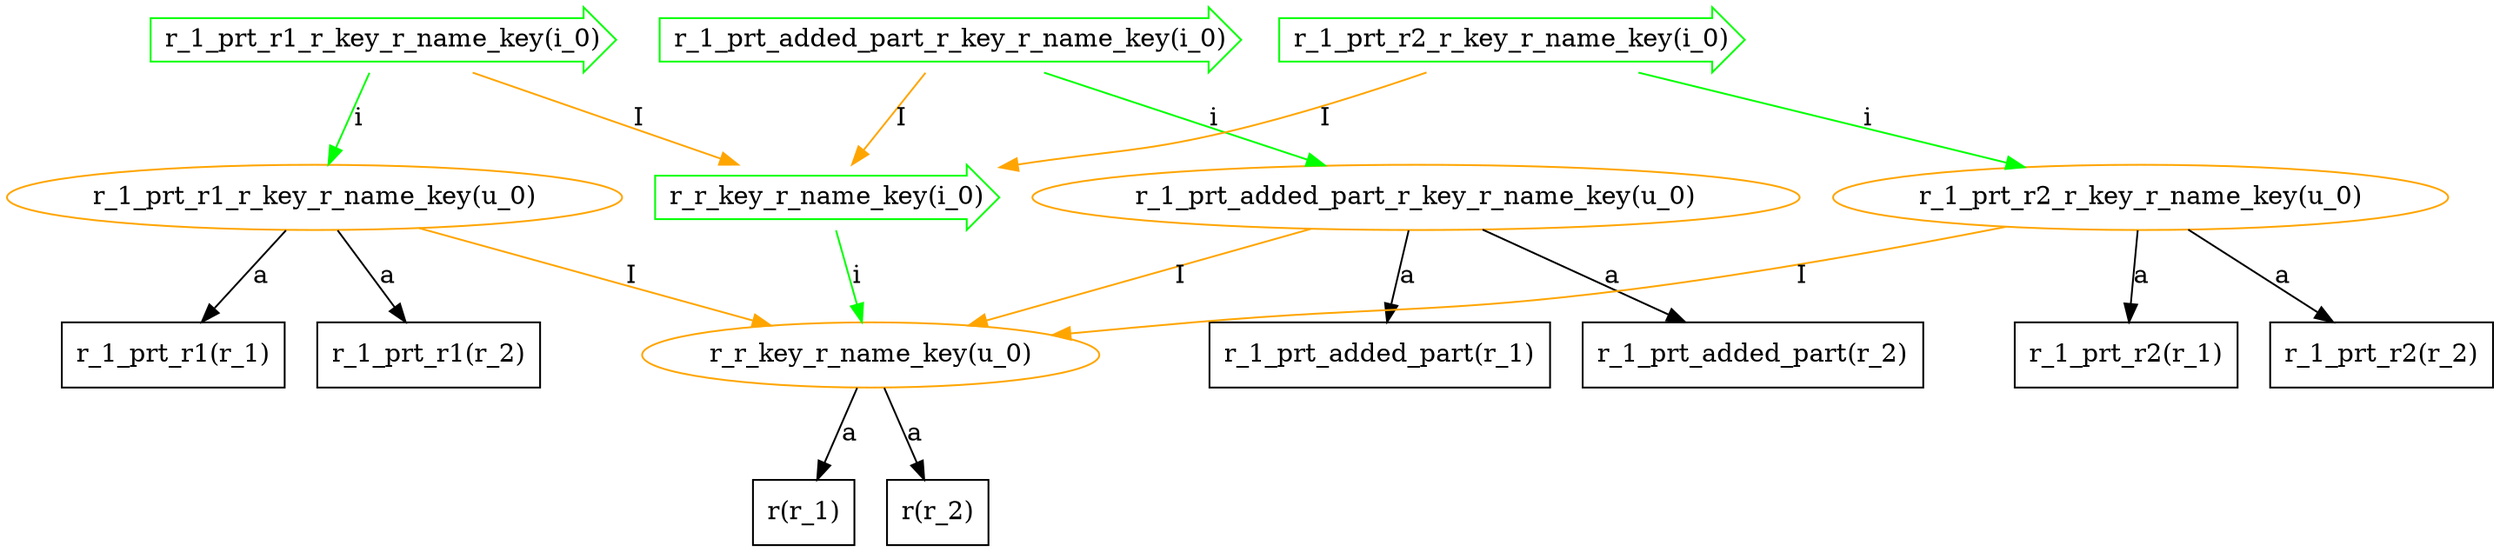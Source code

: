 // pg_depends
digraph {
	"r_1_prt_r1_r_key_r_name_key(i_0)" [color=green shape=rarrow]
	"r_r_key_r_name_key(i_0)" [color=green shape=rarrow]
	"r_1_prt_r1_r_key_r_name_key(i_0)" -> "r_r_key_r_name_key(i_0)" [label=I color=orange]
	"r_1_prt_added_part_r_key_r_name_key(i_0)" [color=green shape=rarrow]
	"r_r_key_r_name_key(i_0)" [color=green shape=rarrow]
	"r_1_prt_added_part_r_key_r_name_key(i_0)" -> "r_r_key_r_name_key(i_0)" [label=I color=orange]
	"r_1_prt_r2_r_key_r_name_key(i_0)" [color=green shape=rarrow]
	"r_r_key_r_name_key(i_0)" [color=green shape=rarrow]
	"r_1_prt_r2_r_key_r_name_key(i_0)" -> "r_r_key_r_name_key(i_0)" [label=I color=orange]
	"r_r_key_r_name_key(i_0)" [color=green shape=rarrow]
	"r_r_key_r_name_key(u_0)" [color=orange shape=ellipse]
	"r_r_key_r_name_key(i_0)" -> "r_r_key_r_name_key(u_0)" [label=i color=green]
	"r_1_prt_r1_r_key_r_name_key(i_0)" [color=green shape=rarrow]
	"r_1_prt_r1_r_key_r_name_key(u_0)" [color=orange shape=ellipse]
	"r_1_prt_r1_r_key_r_name_key(i_0)" -> "r_1_prt_r1_r_key_r_name_key(u_0)" [label=i color=green]
	"r_1_prt_added_part_r_key_r_name_key(i_0)" [color=green shape=rarrow]
	"r_1_prt_added_part_r_key_r_name_key(u_0)" [color=orange shape=ellipse]
	"r_1_prt_added_part_r_key_r_name_key(i_0)" -> "r_1_prt_added_part_r_key_r_name_key(u_0)" [label=i color=green]
	"r_1_prt_r2_r_key_r_name_key(i_0)" [color=green shape=rarrow]
	"r_1_prt_r2_r_key_r_name_key(u_0)" [color=orange shape=ellipse]
	"r_1_prt_r2_r_key_r_name_key(i_0)" -> "r_1_prt_r2_r_key_r_name_key(u_0)" [label=i color=green]
	"r_1_prt_added_part_r_key_r_name_key(u_0)" [color=orange shape=ellipse]
	"r_1_prt_added_part(r_2)" [color=black shape=rectangle]
	"r_1_prt_added_part_r_key_r_name_key(u_0)" -> "r_1_prt_added_part(r_2)" [label=a color=black]
	"r_r_key_r_name_key(u_0)" [color=orange shape=ellipse]
	"r(r_1)" [color=black shape=rectangle]
	"r_r_key_r_name_key(u_0)" -> "r(r_1)" [label=a color=black]
	"r_r_key_r_name_key(u_0)" [color=orange shape=ellipse]
	"r(r_2)" [color=black shape=rectangle]
	"r_r_key_r_name_key(u_0)" -> "r(r_2)" [label=a color=black]
	"r_1_prt_r1_r_key_r_name_key(u_0)" [color=orange shape=ellipse]
	"r_1_prt_r1(r_1)" [color=black shape=rectangle]
	"r_1_prt_r1_r_key_r_name_key(u_0)" -> "r_1_prt_r1(r_1)" [label=a color=black]
	"r_1_prt_added_part_r_key_r_name_key(u_0)" [color=orange shape=ellipse]
	"r_1_prt_added_part(r_1)" [color=black shape=rectangle]
	"r_1_prt_added_part_r_key_r_name_key(u_0)" -> "r_1_prt_added_part(r_1)" [label=a color=black]
	"r_1_prt_r2_r_key_r_name_key(u_0)" [color=orange shape=ellipse]
	"r_1_prt_r2(r_2)" [color=black shape=rectangle]
	"r_1_prt_r2_r_key_r_name_key(u_0)" -> "r_1_prt_r2(r_2)" [label=a color=black]
	"r_1_prt_r2_r_key_r_name_key(u_0)" [color=orange shape=ellipse]
	"r_1_prt_r2(r_1)" [color=black shape=rectangle]
	"r_1_prt_r2_r_key_r_name_key(u_0)" -> "r_1_prt_r2(r_1)" [label=a color=black]
	"r_1_prt_r1_r_key_r_name_key(u_0)" [color=orange shape=ellipse]
	"r_1_prt_r1(r_2)" [color=black shape=rectangle]
	"r_1_prt_r1_r_key_r_name_key(u_0)" -> "r_1_prt_r1(r_2)" [label=a color=black]
	"r_1_prt_r1_r_key_r_name_key(u_0)" [color=orange shape=ellipse]
	"r_r_key_r_name_key(u_0)" [color=orange shape=ellipse]
	"r_1_prt_r1_r_key_r_name_key(u_0)" -> "r_r_key_r_name_key(u_0)" [label=I color=orange]
	"r_1_prt_added_part_r_key_r_name_key(u_0)" [color=orange shape=ellipse]
	"r_r_key_r_name_key(u_0)" [color=orange shape=ellipse]
	"r_1_prt_added_part_r_key_r_name_key(u_0)" -> "r_r_key_r_name_key(u_0)" [label=I color=orange]
	"r_1_prt_r2_r_key_r_name_key(u_0)" [color=orange shape=ellipse]
	"r_r_key_r_name_key(u_0)" [color=orange shape=ellipse]
	"r_1_prt_r2_r_key_r_name_key(u_0)" -> "r_r_key_r_name_key(u_0)" [label=I color=orange]
}
